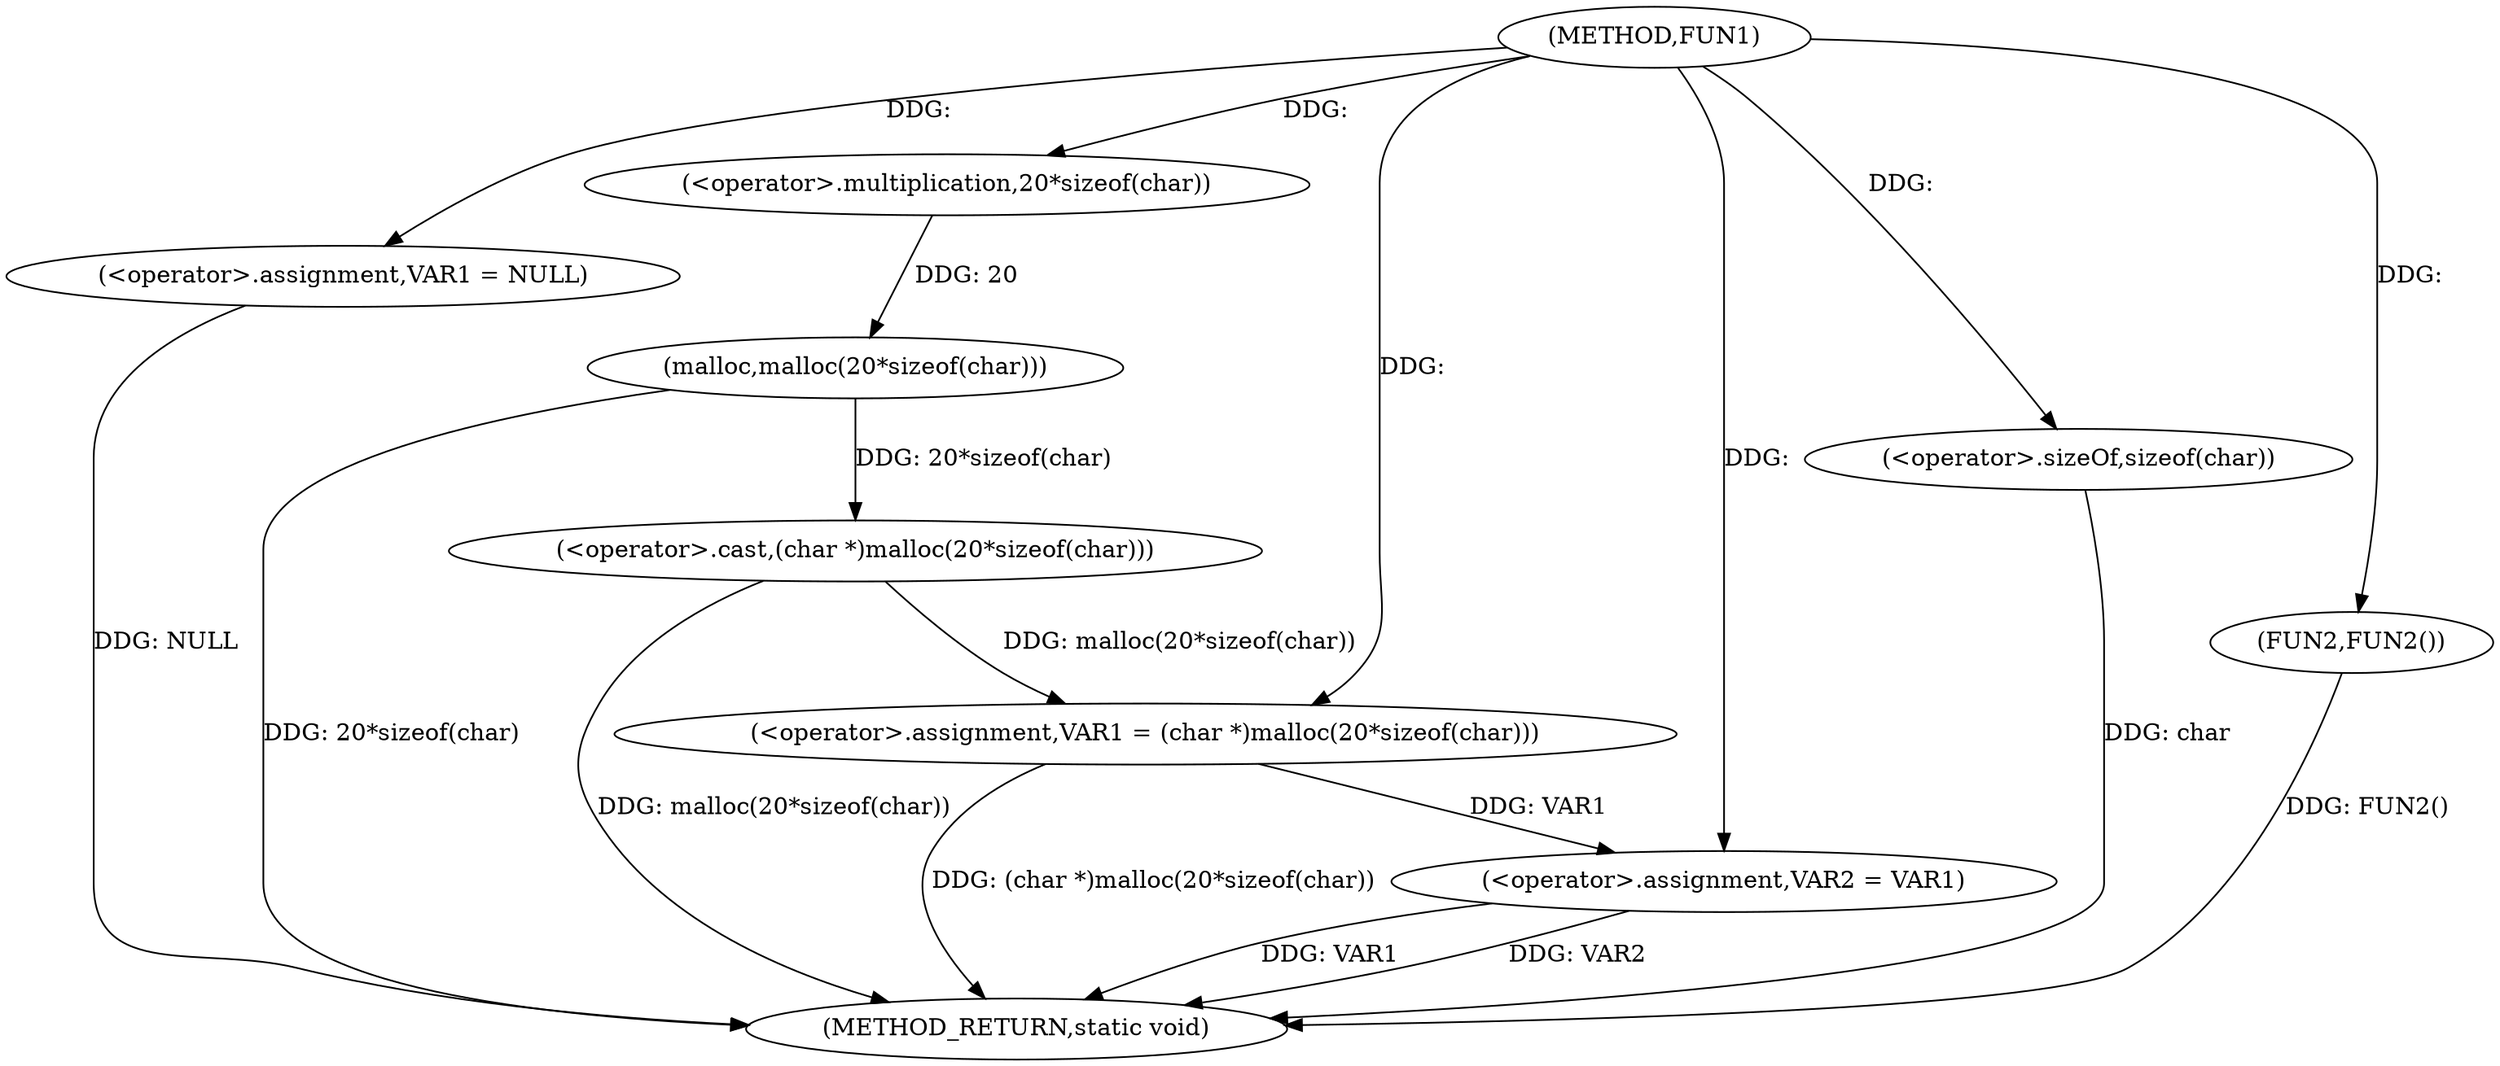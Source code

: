 digraph FUN1 {  
"1000100" [label = "(METHOD,FUN1)" ]
"1000119" [label = "(METHOD_RETURN,static void)" ]
"1000103" [label = "(<operator>.assignment,VAR1 = NULL)" ]
"1000106" [label = "(<operator>.assignment,VAR1 = (char *)malloc(20*sizeof(char)))" ]
"1000108" [label = "(<operator>.cast,(char *)malloc(20*sizeof(char)))" ]
"1000110" [label = "(malloc,malloc(20*sizeof(char)))" ]
"1000111" [label = "(<operator>.multiplication,20*sizeof(char))" ]
"1000113" [label = "(<operator>.sizeOf,sizeof(char))" ]
"1000115" [label = "(<operator>.assignment,VAR2 = VAR1)" ]
"1000118" [label = "(FUN2,FUN2())" ]
  "1000115" -> "1000119"  [ label = "DDG: VAR1"] 
  "1000106" -> "1000119"  [ label = "DDG: (char *)malloc(20*sizeof(char))"] 
  "1000103" -> "1000119"  [ label = "DDG: NULL"] 
  "1000113" -> "1000119"  [ label = "DDG: char"] 
  "1000118" -> "1000119"  [ label = "DDG: FUN2()"] 
  "1000108" -> "1000119"  [ label = "DDG: malloc(20*sizeof(char))"] 
  "1000110" -> "1000119"  [ label = "DDG: 20*sizeof(char)"] 
  "1000115" -> "1000119"  [ label = "DDG: VAR2"] 
  "1000100" -> "1000103"  [ label = "DDG: "] 
  "1000108" -> "1000106"  [ label = "DDG: malloc(20*sizeof(char))"] 
  "1000100" -> "1000106"  [ label = "DDG: "] 
  "1000110" -> "1000108"  [ label = "DDG: 20*sizeof(char)"] 
  "1000111" -> "1000110"  [ label = "DDG: 20"] 
  "1000100" -> "1000111"  [ label = "DDG: "] 
  "1000100" -> "1000113"  [ label = "DDG: "] 
  "1000106" -> "1000115"  [ label = "DDG: VAR1"] 
  "1000100" -> "1000115"  [ label = "DDG: "] 
  "1000100" -> "1000118"  [ label = "DDG: "] 
}
